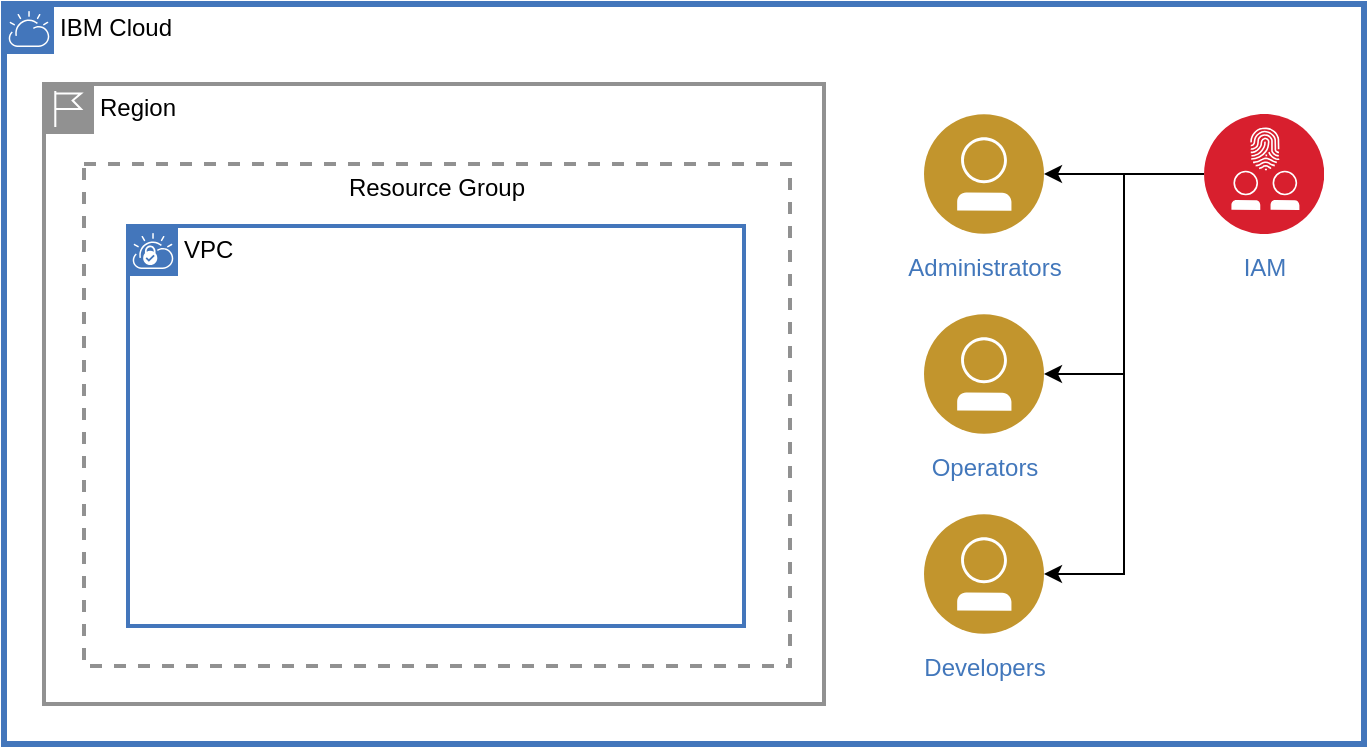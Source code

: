 <mxfile version="21.2.1" type="device" pages="2">
  <diagram name="architecture" id="yWxPc5BeWQveIWe7niRe">
    <mxGraphModel dx="1967" dy="1079" grid="1" gridSize="10" guides="1" tooltips="1" connect="1" arrows="1" fold="1" page="0" pageScale="1" pageWidth="850" pageHeight="1100" math="0" shadow="0">
      <root>
        <mxCell id="0" />
        <mxCell id="1" parent="0" />
        <mxCell id="MUK-4gSHARojeF0EIeYR-8" value="IBM Cloud" style="shape=mxgraph.ibm.box;prType=cloud;fontStyle=0;verticalAlign=top;align=left;spacingLeft=32;spacingTop=4;fillColor=none;rounded=0;whiteSpace=wrap;html=1;strokeColor=#4376BB;strokeWidth=3;dashed=0;container=1;spacing=-4;collapsible=0;expand=0;recursiveResize=0;" parent="1" vertex="1">
          <mxGeometry x="-120" y="400" width="680" height="370" as="geometry" />
        </mxCell>
        <mxCell id="MUK-4gSHARojeF0EIeYR-5" value="Region" style="shape=mxgraph.ibm.box;prType=region;fontStyle=0;verticalAlign=top;align=left;spacingLeft=32;spacingTop=4;fillColor=none;rounded=0;whiteSpace=wrap;html=1;strokeColor=#919191;strokeWidth=2;dashed=0;container=1;spacing=-4;collapsible=0;expand=0;recursiveResize=0;" parent="MUK-4gSHARojeF0EIeYR-8" vertex="1">
          <mxGeometry x="20" y="40" width="390" height="310" as="geometry" />
        </mxCell>
        <mxCell id="MUK-4gSHARojeF0EIeYR-4" value="Resource Group" style="fontStyle=0;verticalAlign=top;align=center;spacingTop=-2;fillColor=none;rounded=0;whiteSpace=wrap;html=1;strokeColor=#919191;strokeWidth=2;dashed=1;container=1;collapsible=0;expand=0;recursiveResize=0;" parent="MUK-4gSHARojeF0EIeYR-5" vertex="1">
          <mxGeometry x="20" y="40" width="353" height="251" as="geometry" />
        </mxCell>
        <mxCell id="MUK-4gSHARojeF0EIeYR-1" value="VPC" style="shape=mxgraph.ibm.box;prType=vpc;fontStyle=0;verticalAlign=top;align=left;spacingLeft=32;spacingTop=4;fillColor=none;rounded=0;whiteSpace=wrap;html=1;strokeColor=#4376BB;strokeWidth=2;dashed=0;container=1;spacing=-4;collapsible=0;expand=0;recursiveResize=0;" parent="MUK-4gSHARojeF0EIeYR-4" vertex="1">
          <mxGeometry x="22" y="31" width="308" height="200" as="geometry" />
        </mxCell>
        <mxCell id="MUK-4gSHARojeF0EIeYR-9" style="edgeStyle=orthogonalEdgeStyle;rounded=0;orthogonalLoop=1;jettySize=auto;html=1;entryX=1;entryY=0.5;entryDx=0;entryDy=0;" parent="MUK-4gSHARojeF0EIeYR-8" source="MUK-4gSHARojeF0EIeYR-2" target="MUK-4gSHARojeF0EIeYR-3" edge="1">
          <mxGeometry relative="1" as="geometry" />
        </mxCell>
        <mxCell id="MUK-4gSHARojeF0EIeYR-10" style="edgeStyle=orthogonalEdgeStyle;rounded=0;orthogonalLoop=1;jettySize=auto;html=1;entryX=1;entryY=0.5;entryDx=0;entryDy=0;" parent="MUK-4gSHARojeF0EIeYR-8" source="MUK-4gSHARojeF0EIeYR-2" target="MUK-4gSHARojeF0EIeYR-6" edge="1">
          <mxGeometry relative="1" as="geometry" />
        </mxCell>
        <mxCell id="MUK-4gSHARojeF0EIeYR-11" style="edgeStyle=orthogonalEdgeStyle;rounded=0;orthogonalLoop=1;jettySize=auto;html=1;entryX=1;entryY=0.5;entryDx=0;entryDy=0;" parent="MUK-4gSHARojeF0EIeYR-8" source="MUK-4gSHARojeF0EIeYR-2" target="MUK-4gSHARojeF0EIeYR-7" edge="1">
          <mxGeometry relative="1" as="geometry" />
        </mxCell>
        <mxCell id="MUK-4gSHARojeF0EIeYR-2" value="IAM" style="image;aspect=fixed;perimeter=ellipsePerimeter;html=1;align=center;shadow=0;dashed=0;fontColor=#4277BB;labelBackgroundColor=default;fontSize=12;spacingTop=3;image=img/lib/ibm/security/identity_access_management.svg;" parent="MUK-4gSHARojeF0EIeYR-8" vertex="1">
          <mxGeometry x="600" y="55" width="60" height="60" as="geometry" />
        </mxCell>
        <mxCell id="MUK-4gSHARojeF0EIeYR-3" value="Administrators" style="image;aspect=fixed;perimeter=ellipsePerimeter;html=1;align=center;shadow=0;dashed=0;fontColor=#4277BB;labelBackgroundColor=default;fontSize=12;spacingTop=3;image=img/lib/ibm/users/user.svg;" parent="MUK-4gSHARojeF0EIeYR-8" vertex="1">
          <mxGeometry x="460" y="55" width="60" height="60" as="geometry" />
        </mxCell>
        <mxCell id="MUK-4gSHARojeF0EIeYR-6" value="Operators" style="image;aspect=fixed;perimeter=ellipsePerimeter;html=1;align=center;shadow=0;dashed=0;fontColor=#4277BB;labelBackgroundColor=default;fontSize=12;spacingTop=3;image=img/lib/ibm/users/user.svg;" parent="MUK-4gSHARojeF0EIeYR-8" vertex="1">
          <mxGeometry x="460" y="155" width="60" height="60" as="geometry" />
        </mxCell>
        <mxCell id="MUK-4gSHARojeF0EIeYR-7" value="Developers" style="image;aspect=fixed;perimeter=ellipsePerimeter;html=1;align=center;shadow=0;dashed=0;fontColor=#4277BB;labelBackgroundColor=default;fontSize=12;spacingTop=3;image=img/lib/ibm/users/user.svg;" parent="MUK-4gSHARojeF0EIeYR-8" vertex="1">
          <mxGeometry x="460" y="255" width="60" height="60" as="geometry" />
        </mxCell>
      </root>
    </mxGraphModel>
  </diagram>
  <diagram id="94vIDjJVvSi0Mu5e5DuN" name="catalog">
    <mxGraphModel dx="2141" dy="799" grid="1" gridSize="10" guides="1" tooltips="1" connect="1" arrows="1" fold="1" page="0" pageScale="1" pageWidth="850" pageHeight="1100" math="0" shadow="0">
      <root>
        <mxCell id="0" />
        <mxCell id="1" parent="0" />
        <mxCell id="ShqM31INUMBLewAZt32Z-4" value="&amp;nbsp;has many&amp;nbsp;" style="edgeStyle=orthogonalEdgeStyle;rounded=0;orthogonalLoop=1;jettySize=auto;html=1;entryX=0;entryY=0.5;entryDx=0;entryDy=0;dashed=1;" edge="1" parent="1" source="ShqM31INUMBLewAZt32Z-1" target="ShqM31INUMBLewAZt32Z-2">
          <mxGeometry relative="1" as="geometry" />
        </mxCell>
        <mxCell id="ShqM31INUMBLewAZt32Z-1" value="CATALOG" style="rounded=0;whiteSpace=wrap;html=1;fontStyle=1;fontFamily=IBM Plex Sans;strokeColor=#b0b4ba;strokeWidth=2;" vertex="1" parent="1">
          <mxGeometry y="440" width="120" height="60" as="geometry" />
        </mxCell>
        <mxCell id="ShqM31INUMBLewAZt32Z-5" value="&amp;nbsp;has many&amp;nbsp;" style="edgeStyle=orthogonalEdgeStyle;rounded=0;orthogonalLoop=1;jettySize=auto;html=1;entryX=0;entryY=0.5;entryDx=0;entryDy=0;dashed=1;" edge="1" parent="1" source="ShqM31INUMBLewAZt32Z-2" target="ShqM31INUMBLewAZt32Z-3">
          <mxGeometry relative="1" as="geometry">
            <mxPoint as="offset" />
          </mxGeometry>
        </mxCell>
        <mxCell id="ShqM31INUMBLewAZt32Z-2" value="PRODUCT" style="rounded=0;whiteSpace=wrap;html=1;fontStyle=1;fontFamily=IBM Plex Sans;strokeColor=#7bbef2;strokeWidth=2;" vertex="1" parent="1">
          <mxGeometry x="240" y="440" width="120" height="60" as="geometry" />
        </mxCell>
        <mxCell id="ShqM31INUMBLewAZt32Z-3" value="VERSION" style="rounded=0;whiteSpace=wrap;html=1;fontStyle=1;fontFamily=IBM Plex Sans;strokeColor=#c29dff;strokeWidth=2;" vertex="1" parent="1">
          <mxGeometry x="480" y="440" width="120" height="60" as="geometry" />
        </mxCell>
      </root>
    </mxGraphModel>
  </diagram>
</mxfile>
